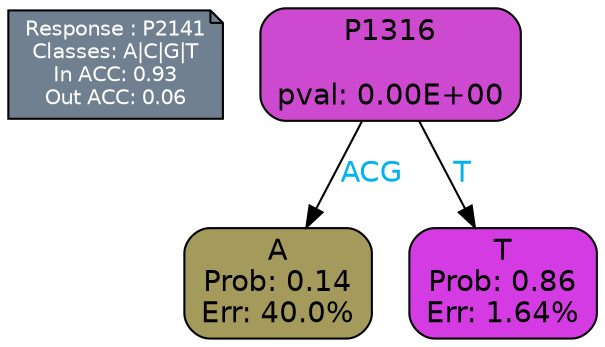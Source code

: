 digraph Tree {
node [shape=box, style="filled, rounded", color="black", fontname=helvetica] ;
graph [ranksep=equally, splines=polylines, bgcolor=transparent, dpi=600] ;
edge [fontname=helvetica] ;
LEGEND [label="Response : P2141
Classes: A|C|G|T
In ACC: 0.93
Out ACC: 0.06
",shape=note,align=left,style=filled,fillcolor="slategray",fontcolor="white",fontsize=10];1 [label="P1316

pval: 0.00E+00", fillcolor="#cd49cf"] ;
2 [label="A
Prob: 0.14
Err: 40.0%", fillcolor="#a39a5b"] ;
3 [label="T
Prob: 0.86
Err: 1.64%", fillcolor="#d43be2"] ;
1 -> 2 [label="ACG",fontcolor=deepskyblue2] ;
1 -> 3 [label="T",fontcolor=deepskyblue2] ;
{rank = same; 2;3;}{rank = same; LEGEND;1;}}